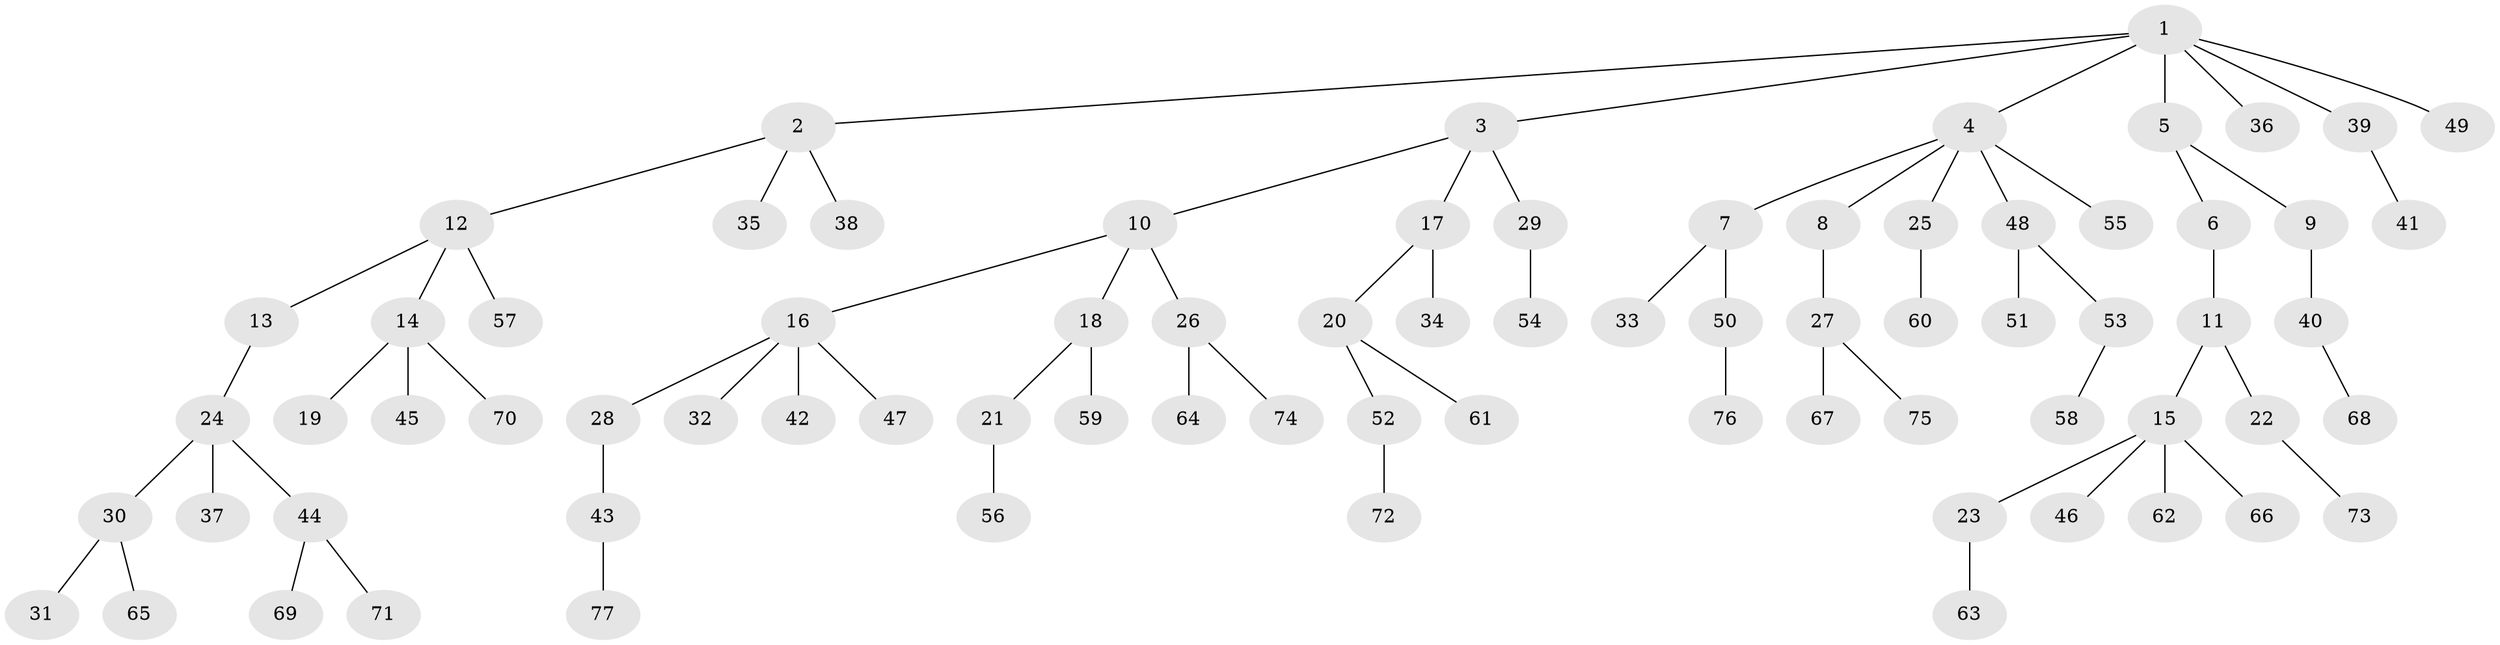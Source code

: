 // coarse degree distribution, {8: 0.019230769230769232, 3: 0.038461538461538464, 4: 0.019230769230769232, 5: 0.07692307692307693, 2: 0.19230769230769232, 6: 0.038461538461538464, 1: 0.6153846153846154}
// Generated by graph-tools (version 1.1) at 2025/52/02/27/25 19:52:13]
// undirected, 77 vertices, 76 edges
graph export_dot {
graph [start="1"]
  node [color=gray90,style=filled];
  1;
  2;
  3;
  4;
  5;
  6;
  7;
  8;
  9;
  10;
  11;
  12;
  13;
  14;
  15;
  16;
  17;
  18;
  19;
  20;
  21;
  22;
  23;
  24;
  25;
  26;
  27;
  28;
  29;
  30;
  31;
  32;
  33;
  34;
  35;
  36;
  37;
  38;
  39;
  40;
  41;
  42;
  43;
  44;
  45;
  46;
  47;
  48;
  49;
  50;
  51;
  52;
  53;
  54;
  55;
  56;
  57;
  58;
  59;
  60;
  61;
  62;
  63;
  64;
  65;
  66;
  67;
  68;
  69;
  70;
  71;
  72;
  73;
  74;
  75;
  76;
  77;
  1 -- 2;
  1 -- 3;
  1 -- 4;
  1 -- 5;
  1 -- 36;
  1 -- 39;
  1 -- 49;
  2 -- 12;
  2 -- 35;
  2 -- 38;
  3 -- 10;
  3 -- 17;
  3 -- 29;
  4 -- 7;
  4 -- 8;
  4 -- 25;
  4 -- 48;
  4 -- 55;
  5 -- 6;
  5 -- 9;
  6 -- 11;
  7 -- 33;
  7 -- 50;
  8 -- 27;
  9 -- 40;
  10 -- 16;
  10 -- 18;
  10 -- 26;
  11 -- 15;
  11 -- 22;
  12 -- 13;
  12 -- 14;
  12 -- 57;
  13 -- 24;
  14 -- 19;
  14 -- 45;
  14 -- 70;
  15 -- 23;
  15 -- 46;
  15 -- 62;
  15 -- 66;
  16 -- 28;
  16 -- 32;
  16 -- 42;
  16 -- 47;
  17 -- 20;
  17 -- 34;
  18 -- 21;
  18 -- 59;
  20 -- 52;
  20 -- 61;
  21 -- 56;
  22 -- 73;
  23 -- 63;
  24 -- 30;
  24 -- 37;
  24 -- 44;
  25 -- 60;
  26 -- 64;
  26 -- 74;
  27 -- 67;
  27 -- 75;
  28 -- 43;
  29 -- 54;
  30 -- 31;
  30 -- 65;
  39 -- 41;
  40 -- 68;
  43 -- 77;
  44 -- 69;
  44 -- 71;
  48 -- 51;
  48 -- 53;
  50 -- 76;
  52 -- 72;
  53 -- 58;
}

